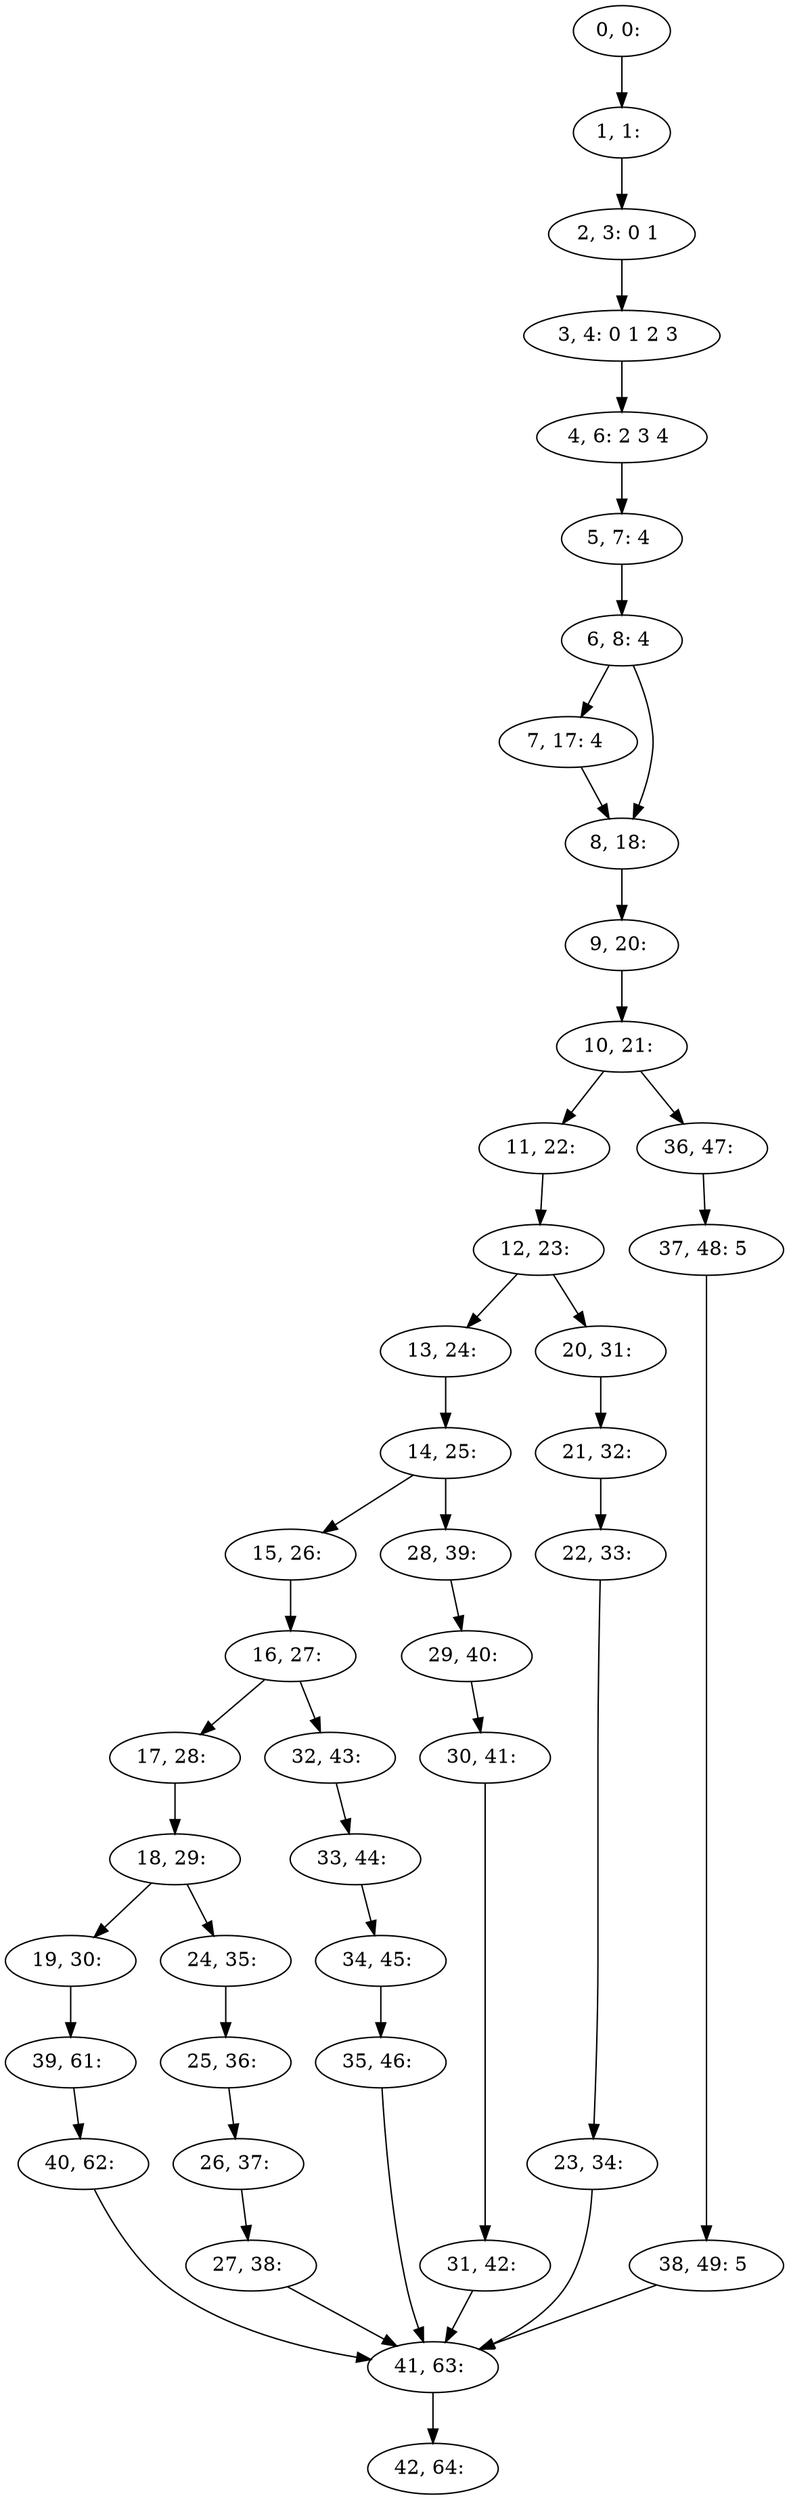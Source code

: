 digraph G {
0[label="0, 0: "];
1[label="1, 1: "];
2[label="2, 3: 0 1 "];
3[label="3, 4: 0 1 2 3 "];
4[label="4, 6: 2 3 4 "];
5[label="5, 7: 4 "];
6[label="6, 8: 4 "];
7[label="7, 17: 4 "];
8[label="8, 18: "];
9[label="9, 20: "];
10[label="10, 21: "];
11[label="11, 22: "];
12[label="12, 23: "];
13[label="13, 24: "];
14[label="14, 25: "];
15[label="15, 26: "];
16[label="16, 27: "];
17[label="17, 28: "];
18[label="18, 29: "];
19[label="19, 30: "];
20[label="20, 31: "];
21[label="21, 32: "];
22[label="22, 33: "];
23[label="23, 34: "];
24[label="24, 35: "];
25[label="25, 36: "];
26[label="26, 37: "];
27[label="27, 38: "];
28[label="28, 39: "];
29[label="29, 40: "];
30[label="30, 41: "];
31[label="31, 42: "];
32[label="32, 43: "];
33[label="33, 44: "];
34[label="34, 45: "];
35[label="35, 46: "];
36[label="36, 47: "];
37[label="37, 48: 5 "];
38[label="38, 49: 5 "];
39[label="39, 61: "];
40[label="40, 62: "];
41[label="41, 63: "];
42[label="42, 64: "];
0->1 ;
1->2 ;
2->3 ;
3->4 ;
4->5 ;
5->6 ;
6->7 ;
6->8 ;
7->8 ;
8->9 ;
9->10 ;
10->11 ;
10->36 ;
11->12 ;
12->13 ;
12->20 ;
13->14 ;
14->15 ;
14->28 ;
15->16 ;
16->17 ;
16->32 ;
17->18 ;
18->19 ;
18->24 ;
19->39 ;
20->21 ;
21->22 ;
22->23 ;
23->41 ;
24->25 ;
25->26 ;
26->27 ;
27->41 ;
28->29 ;
29->30 ;
30->31 ;
31->41 ;
32->33 ;
33->34 ;
34->35 ;
35->41 ;
36->37 ;
37->38 ;
38->41 ;
39->40 ;
40->41 ;
41->42 ;
}
